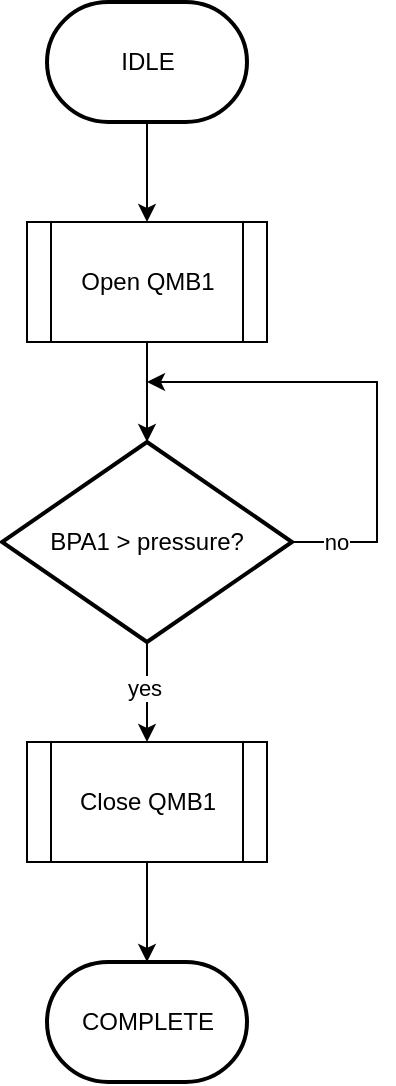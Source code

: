 <mxfile version="24.8.3">
  <diagram name="Page-1" id="lA13NvQrBQEAqKUUlj1M">
    <mxGraphModel grid="1" page="1" gridSize="10" guides="1" tooltips="1" connect="1" arrows="1" fold="1" pageScale="1" pageWidth="1169" pageHeight="827" math="0" shadow="0">
      <root>
        <mxCell id="0" />
        <mxCell id="1" parent="0" />
        <mxCell id="q2PXyn-INNdzAp8buP7F-1" style="edgeStyle=orthogonalEdgeStyle;rounded=0;orthogonalLoop=1;jettySize=auto;html=1;entryX=0.5;entryY=0;entryDx=0;entryDy=0;" edge="1" parent="1" source="q2PXyn-INNdzAp8buP7F-2" target="q2PXyn-INNdzAp8buP7F-3">
          <mxGeometry relative="1" as="geometry" />
        </mxCell>
        <mxCell id="q2PXyn-INNdzAp8buP7F-2" value="IDLE" style="strokeWidth=2;html=1;shape=mxgraph.flowchart.terminator;whiteSpace=wrap;" vertex="1" parent="1">
          <mxGeometry x="513.5" y="144" width="100" height="60" as="geometry" />
        </mxCell>
        <mxCell id="q2PXyn-INNdzAp8buP7F-3" value="Open QMB1" style="shape=process;whiteSpace=wrap;html=1;backgroundOutline=1;" vertex="1" parent="1">
          <mxGeometry x="503.5" y="254" width="120" height="60" as="geometry" />
        </mxCell>
        <mxCell id="q2PXyn-INNdzAp8buP7F-4" style="edgeStyle=orthogonalEdgeStyle;rounded=0;orthogonalLoop=1;jettySize=auto;html=1;exitX=1;exitY=0.5;exitDx=0;exitDy=0;exitPerimeter=0;" edge="1" parent="1" source="q2PXyn-INNdzAp8buP7F-6">
          <mxGeometry relative="1" as="geometry">
            <mxPoint x="563.5" y="334" as="targetPoint" />
            <Array as="points">
              <mxPoint x="678.5" y="414" />
              <mxPoint x="678.5" y="334" />
            </Array>
          </mxGeometry>
        </mxCell>
        <mxCell id="q2PXyn-INNdzAp8buP7F-5" value="no" style="edgeLabel;html=1;align=center;verticalAlign=middle;resizable=0;points=[];" connectable="0" vertex="1" parent="q2PXyn-INNdzAp8buP7F-4">
          <mxGeometry x="-0.815" relative="1" as="geometry">
            <mxPoint as="offset" />
          </mxGeometry>
        </mxCell>
        <mxCell id="q2PXyn-INNdzAp8buP7F-6" value="BPA1 &amp;gt; pressure?" style="strokeWidth=2;html=1;shape=mxgraph.flowchart.decision;whiteSpace=wrap;" vertex="1" parent="1">
          <mxGeometry x="491" y="364" width="145" height="100" as="geometry" />
        </mxCell>
        <mxCell id="q2PXyn-INNdzAp8buP7F-7" value="" style="edgeStyle=orthogonalEdgeStyle;rounded=0;orthogonalLoop=1;jettySize=auto;html=1;" edge="1" parent="1" source="q2PXyn-INNdzAp8buP7F-8" target="q2PXyn-INNdzAp8buP7F-10">
          <mxGeometry relative="1" as="geometry" />
        </mxCell>
        <mxCell id="q2PXyn-INNdzAp8buP7F-8" value="Close QMB1" style="shape=process;whiteSpace=wrap;html=1;backgroundOutline=1;" vertex="1" parent="1">
          <mxGeometry x="503.5" y="514" width="120" height="60" as="geometry" />
        </mxCell>
        <mxCell id="q2PXyn-INNdzAp8buP7F-9" style="edgeStyle=orthogonalEdgeStyle;rounded=0;orthogonalLoop=1;jettySize=auto;html=1;entryX=0.5;entryY=0;entryDx=0;entryDy=0;entryPerimeter=0;" edge="1" parent="1" source="q2PXyn-INNdzAp8buP7F-3" target="q2PXyn-INNdzAp8buP7F-6">
          <mxGeometry relative="1" as="geometry" />
        </mxCell>
        <mxCell id="q2PXyn-INNdzAp8buP7F-10" value="COMPLETE" style="strokeWidth=2;html=1;shape=mxgraph.flowchart.terminator;whiteSpace=wrap;" vertex="1" parent="1">
          <mxGeometry x="513.5" y="624" width="100" height="60" as="geometry" />
        </mxCell>
        <mxCell id="q2PXyn-INNdzAp8buP7F-11" style="edgeStyle=orthogonalEdgeStyle;rounded=0;orthogonalLoop=1;jettySize=auto;html=1;entryX=0.5;entryY=0;entryDx=0;entryDy=0;exitX=0.5;exitY=1;exitDx=0;exitDy=0;exitPerimeter=0;" edge="1" parent="1" source="q2PXyn-INNdzAp8buP7F-6" target="q2PXyn-INNdzAp8buP7F-8">
          <mxGeometry relative="1" as="geometry">
            <mxPoint x="568.5" y="490" as="sourcePoint" />
            <mxPoint x="568.5" y="504" as="targetPoint" />
          </mxGeometry>
        </mxCell>
        <mxCell id="q2PXyn-INNdzAp8buP7F-12" value="yes" style="edgeLabel;html=1;align=center;verticalAlign=middle;resizable=0;points=[];" connectable="0" vertex="1" parent="q2PXyn-INNdzAp8buP7F-11">
          <mxGeometry x="-0.08" y="-2" relative="1" as="geometry">
            <mxPoint as="offset" />
          </mxGeometry>
        </mxCell>
      </root>
    </mxGraphModel>
  </diagram>
</mxfile>
